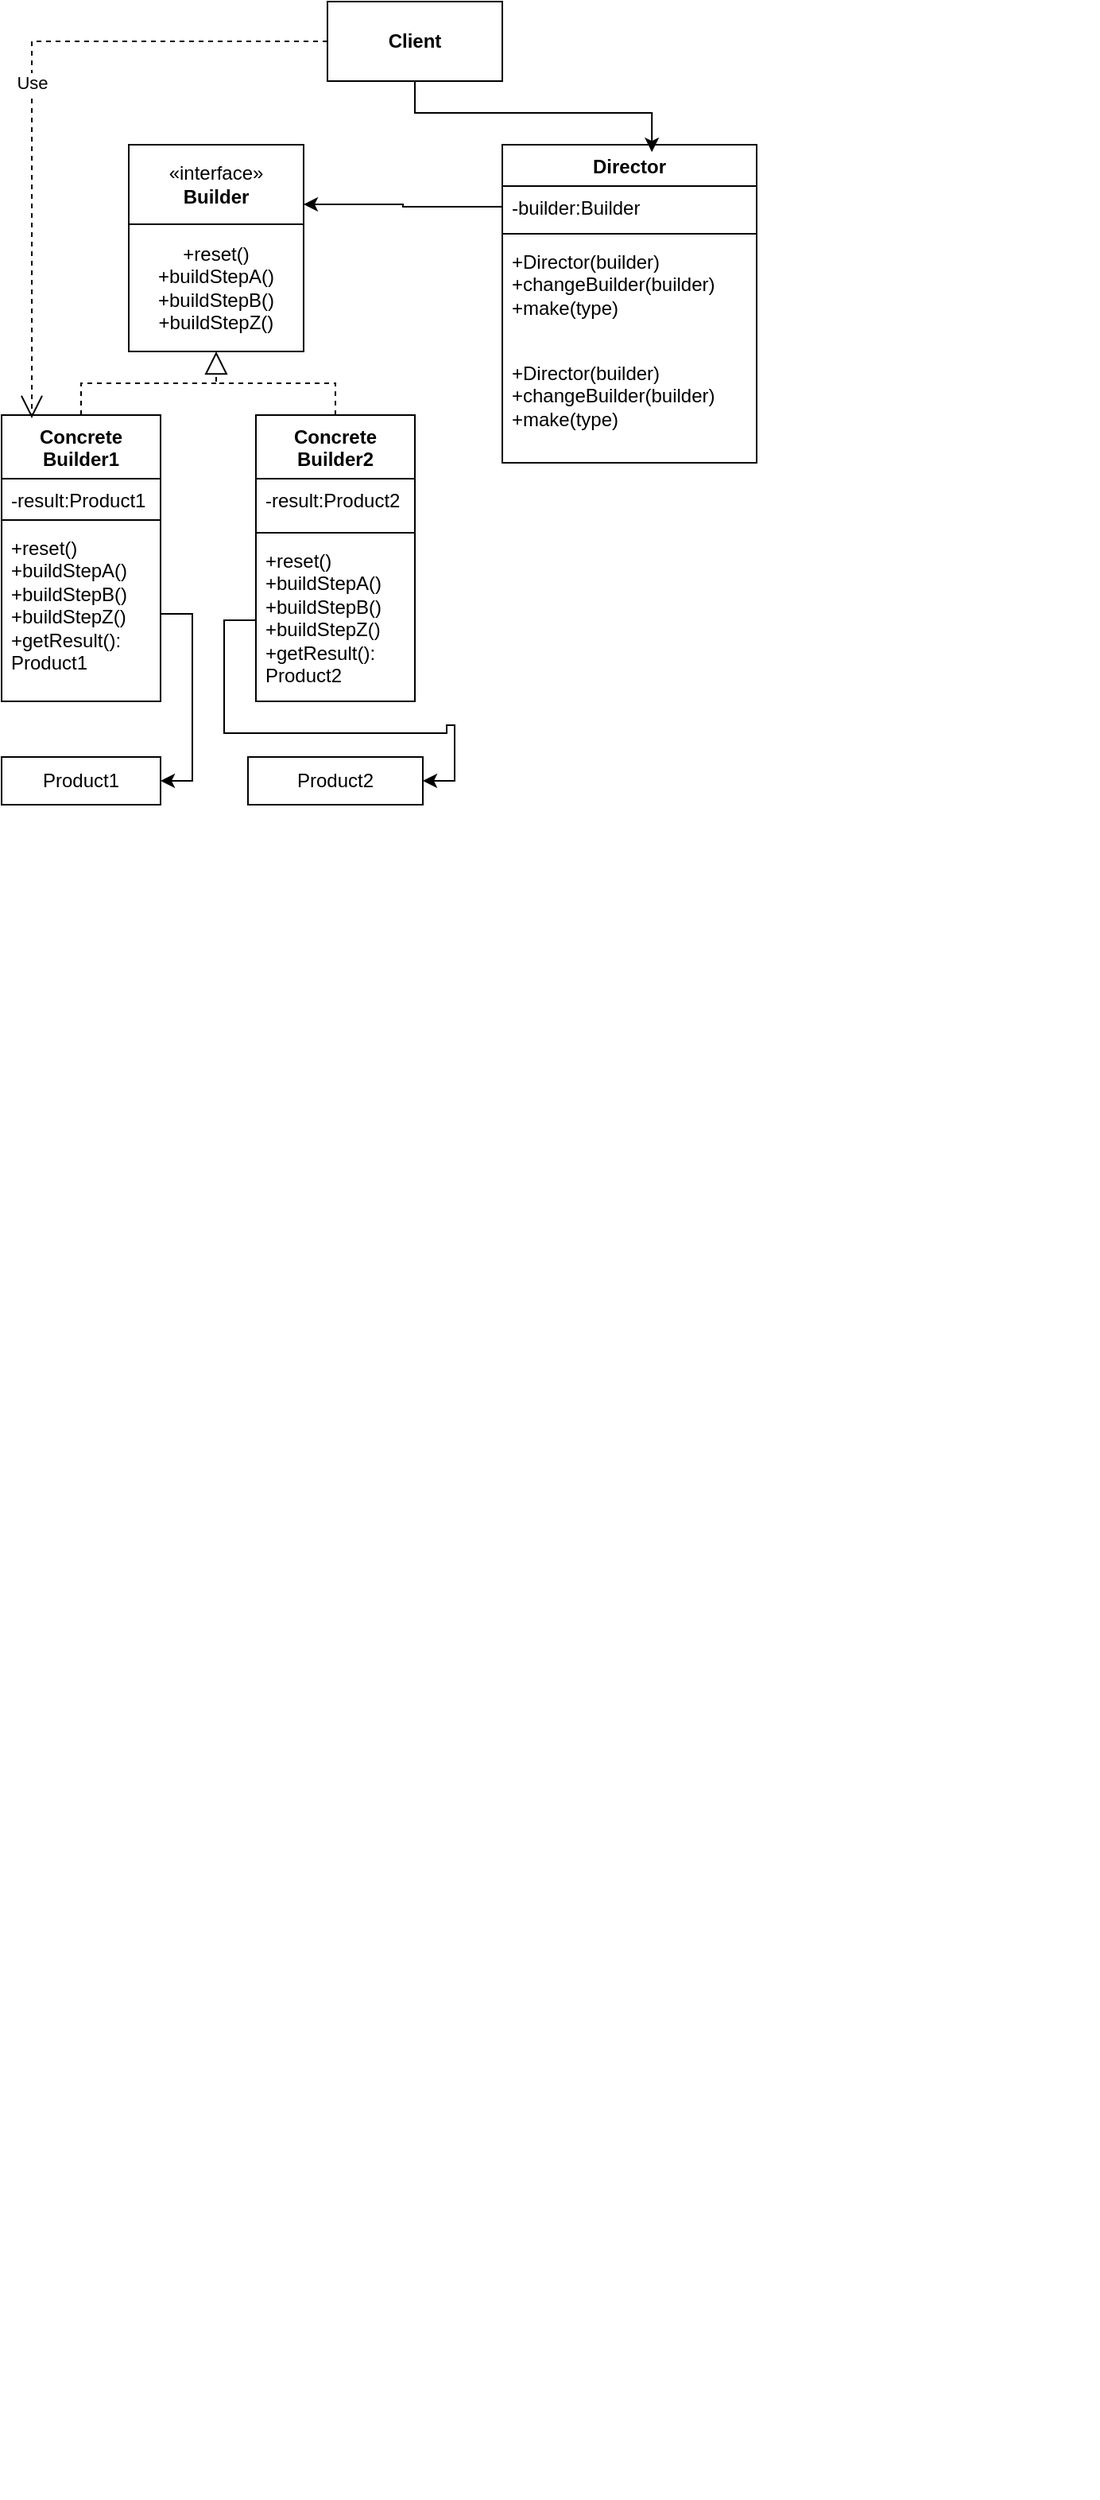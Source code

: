 <mxfile version="26.1.1">
  <diagram name="Страница — 1" id="enso2YDKd-ztOWyLuzH1">
    <mxGraphModel dx="856" dy="1621" grid="1" gridSize="10" guides="1" tooltips="1" connect="1" arrows="1" fold="1" page="1" pageScale="1" pageWidth="827" pageHeight="1169" math="0" shadow="0">
      <root>
        <mxCell id="0" />
        <mxCell id="1" parent="0" />
        <mxCell id="EFLvKGrMKl1YvmJV2IuE-40" value="" style="shape=image;verticalLabelPosition=bottom;labelBackgroundColor=default;verticalAlign=top;aspect=fixed;imageAspect=0;image=https://refactoring.guru/images/patterns/diagrams/visitor/structure-ru.png;" vertex="1" parent="1">
          <mxGeometry x="210" y="930" width="520" height="540" as="geometry" />
        </mxCell>
        <mxCell id="EFLvKGrMKl1YvmJV2IuE-70" value="&lt;b&gt;Client&lt;/b&gt;" style="html=1;whiteSpace=wrap;" vertex="1" parent="1">
          <mxGeometry x="245" y="-100" width="110" height="50" as="geometry" />
        </mxCell>
        <mxCell id="EFLvKGrMKl1YvmJV2IuE-71" value="«interface»&lt;br&gt;&lt;b&gt;Builder&lt;/b&gt;" style="html=1;whiteSpace=wrap;" vertex="1" parent="1">
          <mxGeometry x="120" y="-10" width="110" height="50" as="geometry" />
        </mxCell>
        <mxCell id="EFLvKGrMKl1YvmJV2IuE-72" value="Director" style="swimlane;fontStyle=1;align=center;verticalAlign=top;childLayout=stackLayout;horizontal=1;startSize=26;horizontalStack=0;resizeParent=1;resizeParentMax=0;resizeLast=0;collapsible=1;marginBottom=0;whiteSpace=wrap;html=1;" vertex="1" parent="1">
          <mxGeometry x="355" y="-10" width="160" height="200" as="geometry" />
        </mxCell>
        <mxCell id="EFLvKGrMKl1YvmJV2IuE-73" value="-builder:Builder" style="text;strokeColor=none;fillColor=none;align=left;verticalAlign=top;spacingLeft=4;spacingRight=4;overflow=hidden;rotatable=0;points=[[0,0.5],[1,0.5]];portConstraint=eastwest;whiteSpace=wrap;html=1;" vertex="1" parent="EFLvKGrMKl1YvmJV2IuE-72">
          <mxGeometry y="26" width="160" height="26" as="geometry" />
        </mxCell>
        <mxCell id="EFLvKGrMKl1YvmJV2IuE-74" value="" style="line;strokeWidth=1;fillColor=none;align=left;verticalAlign=middle;spacingTop=-1;spacingLeft=3;spacingRight=3;rotatable=0;labelPosition=right;points=[];portConstraint=eastwest;strokeColor=inherit;" vertex="1" parent="EFLvKGrMKl1YvmJV2IuE-72">
          <mxGeometry y="52" width="160" height="8" as="geometry" />
        </mxCell>
        <mxCell id="EFLvKGrMKl1YvmJV2IuE-90" value="+Director(builder)&lt;div&gt;+changeBuilder(builder)&lt;/div&gt;&lt;div&gt;+make(type)&lt;/div&gt;" style="text;strokeColor=none;fillColor=none;align=left;verticalAlign=top;spacingLeft=4;spacingRight=4;overflow=hidden;rotatable=0;points=[[0,0.5],[1,0.5]];portConstraint=eastwest;whiteSpace=wrap;html=1;" vertex="1" parent="EFLvKGrMKl1YvmJV2IuE-72">
          <mxGeometry y="60" width="160" height="70" as="geometry" />
        </mxCell>
        <mxCell id="EFLvKGrMKl1YvmJV2IuE-75" value="+Director(builder)&lt;div&gt;+changeBuilder(builder)&lt;/div&gt;&lt;div&gt;+make(type)&lt;/div&gt;" style="text;strokeColor=none;fillColor=none;align=left;verticalAlign=top;spacingLeft=4;spacingRight=4;overflow=hidden;rotatable=0;points=[[0,0.5],[1,0.5]];portConstraint=eastwest;whiteSpace=wrap;html=1;" vertex="1" parent="EFLvKGrMKl1YvmJV2IuE-72">
          <mxGeometry y="130" width="160" height="70" as="geometry" />
        </mxCell>
        <mxCell id="EFLvKGrMKl1YvmJV2IuE-76" value="Concrete&lt;div&gt;Builder1&lt;/div&gt;" style="swimlane;fontStyle=1;align=center;verticalAlign=top;childLayout=stackLayout;horizontal=1;startSize=40;horizontalStack=0;resizeParent=1;resizeParentMax=0;resizeLast=0;collapsible=1;marginBottom=0;whiteSpace=wrap;html=1;" vertex="1" parent="1">
          <mxGeometry x="40" y="160" width="100" height="180" as="geometry" />
        </mxCell>
        <mxCell id="EFLvKGrMKl1YvmJV2IuE-77" value="-result:Product1&lt;div&gt;&lt;br&gt;&lt;/div&gt;" style="text;strokeColor=none;fillColor=none;align=left;verticalAlign=top;spacingLeft=4;spacingRight=4;overflow=hidden;rotatable=0;points=[[0,0.5],[1,0.5]];portConstraint=eastwest;whiteSpace=wrap;html=1;" vertex="1" parent="EFLvKGrMKl1YvmJV2IuE-76">
          <mxGeometry y="40" width="100" height="22" as="geometry" />
        </mxCell>
        <mxCell id="EFLvKGrMKl1YvmJV2IuE-78" value="" style="line;strokeWidth=1;fillColor=none;align=left;verticalAlign=middle;spacingTop=-1;spacingLeft=3;spacingRight=3;rotatable=0;labelPosition=right;points=[];portConstraint=eastwest;strokeColor=inherit;" vertex="1" parent="EFLvKGrMKl1YvmJV2IuE-76">
          <mxGeometry y="62" width="100" height="8" as="geometry" />
        </mxCell>
        <mxCell id="EFLvKGrMKl1YvmJV2IuE-79" value="&lt;span style=&quot;&quot;&gt;+reset()&lt;/span&gt;&lt;div style=&quot;&quot;&gt;+buildStepA()&lt;/div&gt;&lt;div style=&quot;&quot;&gt;+buildStepB()&lt;/div&gt;&lt;div style=&quot;&quot;&gt;+buildStepZ()&lt;/div&gt;&lt;div style=&quot;&quot;&gt;+getResult():&lt;/div&gt;&lt;div style=&quot;&quot;&gt;Product1&lt;/div&gt;" style="text;strokeColor=none;fillColor=none;align=left;verticalAlign=top;spacingLeft=4;spacingRight=4;overflow=hidden;rotatable=0;points=[[0,0.5],[1,0.5]];portConstraint=eastwest;whiteSpace=wrap;html=1;" vertex="1" parent="EFLvKGrMKl1YvmJV2IuE-76">
          <mxGeometry y="70" width="100" height="110" as="geometry" />
        </mxCell>
        <mxCell id="EFLvKGrMKl1YvmJV2IuE-80" value="Concrete&lt;div&gt;Builder2&lt;/div&gt;" style="swimlane;fontStyle=1;align=center;verticalAlign=top;childLayout=stackLayout;horizontal=1;startSize=40;horizontalStack=0;resizeParent=1;resizeParentMax=0;resizeLast=0;collapsible=1;marginBottom=0;whiteSpace=wrap;html=1;" vertex="1" parent="1">
          <mxGeometry x="200" y="160" width="100" height="180" as="geometry" />
        </mxCell>
        <mxCell id="EFLvKGrMKl1YvmJV2IuE-81" value="-result:Product2" style="text;strokeColor=none;fillColor=none;align=left;verticalAlign=top;spacingLeft=4;spacingRight=4;overflow=hidden;rotatable=0;points=[[0,0.5],[1,0.5]];portConstraint=eastwest;whiteSpace=wrap;html=1;" vertex="1" parent="EFLvKGrMKl1YvmJV2IuE-80">
          <mxGeometry y="40" width="100" height="30" as="geometry" />
        </mxCell>
        <mxCell id="EFLvKGrMKl1YvmJV2IuE-82" value="" style="line;strokeWidth=1;fillColor=none;align=left;verticalAlign=middle;spacingTop=-1;spacingLeft=3;spacingRight=3;rotatable=0;labelPosition=right;points=[];portConstraint=eastwest;strokeColor=inherit;" vertex="1" parent="EFLvKGrMKl1YvmJV2IuE-80">
          <mxGeometry y="70" width="100" height="8" as="geometry" />
        </mxCell>
        <mxCell id="EFLvKGrMKl1YvmJV2IuE-83" value="+reset()&lt;div&gt;+buildStepA()&lt;/div&gt;&lt;div&gt;+buildStepB()&lt;/div&gt;&lt;div&gt;+buildStepZ()&lt;/div&gt;&lt;div&gt;+getResult():&lt;/div&gt;&lt;div&gt;Product2&lt;/div&gt;" style="text;strokeColor=none;fillColor=none;align=left;verticalAlign=top;spacingLeft=4;spacingRight=4;overflow=hidden;rotatable=0;points=[[0,0.5],[1,0.5]];portConstraint=eastwest;whiteSpace=wrap;html=1;" vertex="1" parent="EFLvKGrMKl1YvmJV2IuE-80">
          <mxGeometry y="78" width="100" height="102" as="geometry" />
        </mxCell>
        <mxCell id="EFLvKGrMKl1YvmJV2IuE-84" value="+reset()&lt;div&gt;+buildStepA()&lt;/div&gt;&lt;div&gt;+buildStepB()&lt;/div&gt;&lt;div&gt;+buildStepZ()&lt;/div&gt;" style="html=1;whiteSpace=wrap;" vertex="1" parent="1">
          <mxGeometry x="120" y="40" width="110" height="80" as="geometry" />
        </mxCell>
        <mxCell id="EFLvKGrMKl1YvmJV2IuE-85" value="Product1" style="html=1;whiteSpace=wrap;" vertex="1" parent="1">
          <mxGeometry x="40" y="375" width="100" height="30" as="geometry" />
        </mxCell>
        <mxCell id="EFLvKGrMKl1YvmJV2IuE-86" value="Product2" style="html=1;whiteSpace=wrap;" vertex="1" parent="1">
          <mxGeometry x="195" y="375" width="110" height="30" as="geometry" />
        </mxCell>
        <mxCell id="EFLvKGrMKl1YvmJV2IuE-87" style="edgeStyle=orthogonalEdgeStyle;rounded=0;orthogonalLoop=1;jettySize=auto;html=1;entryX=0.588;entryY=0.023;entryDx=0;entryDy=0;entryPerimeter=0;" edge="1" parent="1" source="EFLvKGrMKl1YvmJV2IuE-70" target="EFLvKGrMKl1YvmJV2IuE-72">
          <mxGeometry relative="1" as="geometry" />
        </mxCell>
        <mxCell id="EFLvKGrMKl1YvmJV2IuE-88" value="Use" style="endArrow=open;endSize=12;dashed=1;html=1;rounded=0;exitX=0;exitY=0.5;exitDx=0;exitDy=0;entryX=0.19;entryY=0.011;entryDx=0;entryDy=0;entryPerimeter=0;" edge="1" parent="1" source="EFLvKGrMKl1YvmJV2IuE-70" target="EFLvKGrMKl1YvmJV2IuE-76">
          <mxGeometry width="160" relative="1" as="geometry">
            <mxPoint x="340" y="90" as="sourcePoint" />
            <mxPoint x="500" y="90" as="targetPoint" />
            <Array as="points">
              <mxPoint x="59" y="-75" />
            </Array>
          </mxGeometry>
        </mxCell>
        <mxCell id="EFLvKGrMKl1YvmJV2IuE-91" style="edgeStyle=orthogonalEdgeStyle;rounded=0;orthogonalLoop=1;jettySize=auto;html=1;exitX=0;exitY=0.5;exitDx=0;exitDy=0;entryX=1;entryY=0.75;entryDx=0;entryDy=0;" edge="1" parent="1" source="EFLvKGrMKl1YvmJV2IuE-73" target="EFLvKGrMKl1YvmJV2IuE-71">
          <mxGeometry relative="1" as="geometry" />
        </mxCell>
        <mxCell id="EFLvKGrMKl1YvmJV2IuE-92" style="edgeStyle=orthogonalEdgeStyle;rounded=0;orthogonalLoop=1;jettySize=auto;html=1;exitX=1;exitY=0.5;exitDx=0;exitDy=0;entryX=1;entryY=0.5;entryDx=0;entryDy=0;" edge="1" parent="1" source="EFLvKGrMKl1YvmJV2IuE-79" target="EFLvKGrMKl1YvmJV2IuE-85">
          <mxGeometry relative="1" as="geometry" />
        </mxCell>
        <mxCell id="EFLvKGrMKl1YvmJV2IuE-93" style="edgeStyle=orthogonalEdgeStyle;rounded=0;orthogonalLoop=1;jettySize=auto;html=1;entryX=1;entryY=0.5;entryDx=0;entryDy=0;" edge="1" parent="1" source="EFLvKGrMKl1YvmJV2IuE-83" target="EFLvKGrMKl1YvmJV2IuE-86">
          <mxGeometry relative="1" as="geometry" />
        </mxCell>
        <mxCell id="EFLvKGrMKl1YvmJV2IuE-94" value="" style="endArrow=block;dashed=1;endFill=0;endSize=12;html=1;rounded=0;exitX=0.5;exitY=0;exitDx=0;exitDy=0;entryX=0.5;entryY=1;entryDx=0;entryDy=0;" edge="1" parent="1" source="EFLvKGrMKl1YvmJV2IuE-80" target="EFLvKGrMKl1YvmJV2IuE-84">
          <mxGeometry width="160" relative="1" as="geometry">
            <mxPoint x="340" y="90" as="sourcePoint" />
            <mxPoint x="500" y="90" as="targetPoint" />
            <Array as="points">
              <mxPoint x="250" y="140" />
              <mxPoint x="175" y="140" />
            </Array>
          </mxGeometry>
        </mxCell>
        <mxCell id="EFLvKGrMKl1YvmJV2IuE-95" value="" style="endArrow=none;dashed=1;html=1;rounded=0;exitX=0.5;exitY=0;exitDx=0;exitDy=0;" edge="1" parent="1" source="EFLvKGrMKl1YvmJV2IuE-76">
          <mxGeometry width="50" height="50" relative="1" as="geometry">
            <mxPoint x="390" y="110" as="sourcePoint" />
            <mxPoint x="180" y="140" as="targetPoint" />
            <Array as="points">
              <mxPoint x="90" y="140" />
            </Array>
          </mxGeometry>
        </mxCell>
      </root>
    </mxGraphModel>
  </diagram>
</mxfile>
